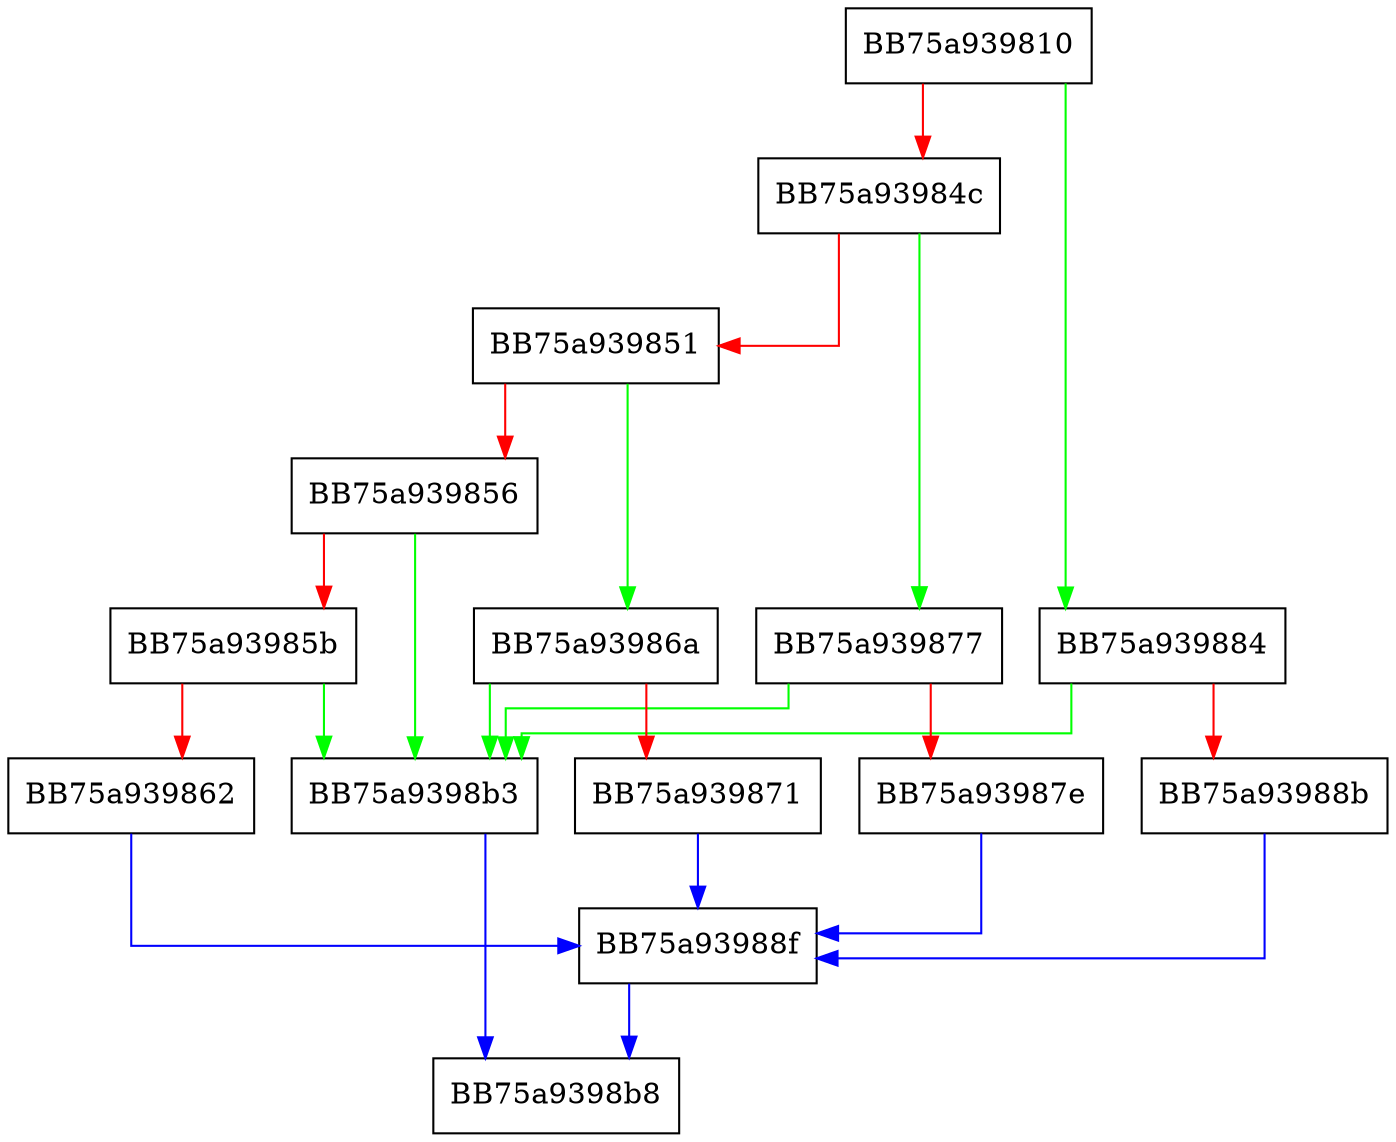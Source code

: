 digraph _validate_delta_feature_and_save {
  node [shape="box"];
  graph [splines=ortho];
  BB75a939810 -> BB75a939884 [color="green"];
  BB75a939810 -> BB75a93984c [color="red"];
  BB75a93984c -> BB75a939877 [color="green"];
  BB75a93984c -> BB75a939851 [color="red"];
  BB75a939851 -> BB75a93986a [color="green"];
  BB75a939851 -> BB75a939856 [color="red"];
  BB75a939856 -> BB75a9398b3 [color="green"];
  BB75a939856 -> BB75a93985b [color="red"];
  BB75a93985b -> BB75a9398b3 [color="green"];
  BB75a93985b -> BB75a939862 [color="red"];
  BB75a939862 -> BB75a93988f [color="blue"];
  BB75a93986a -> BB75a9398b3 [color="green"];
  BB75a93986a -> BB75a939871 [color="red"];
  BB75a939871 -> BB75a93988f [color="blue"];
  BB75a939877 -> BB75a9398b3 [color="green"];
  BB75a939877 -> BB75a93987e [color="red"];
  BB75a93987e -> BB75a93988f [color="blue"];
  BB75a939884 -> BB75a9398b3 [color="green"];
  BB75a939884 -> BB75a93988b [color="red"];
  BB75a93988b -> BB75a93988f [color="blue"];
  BB75a93988f -> BB75a9398b8 [color="blue"];
  BB75a9398b3 -> BB75a9398b8 [color="blue"];
}